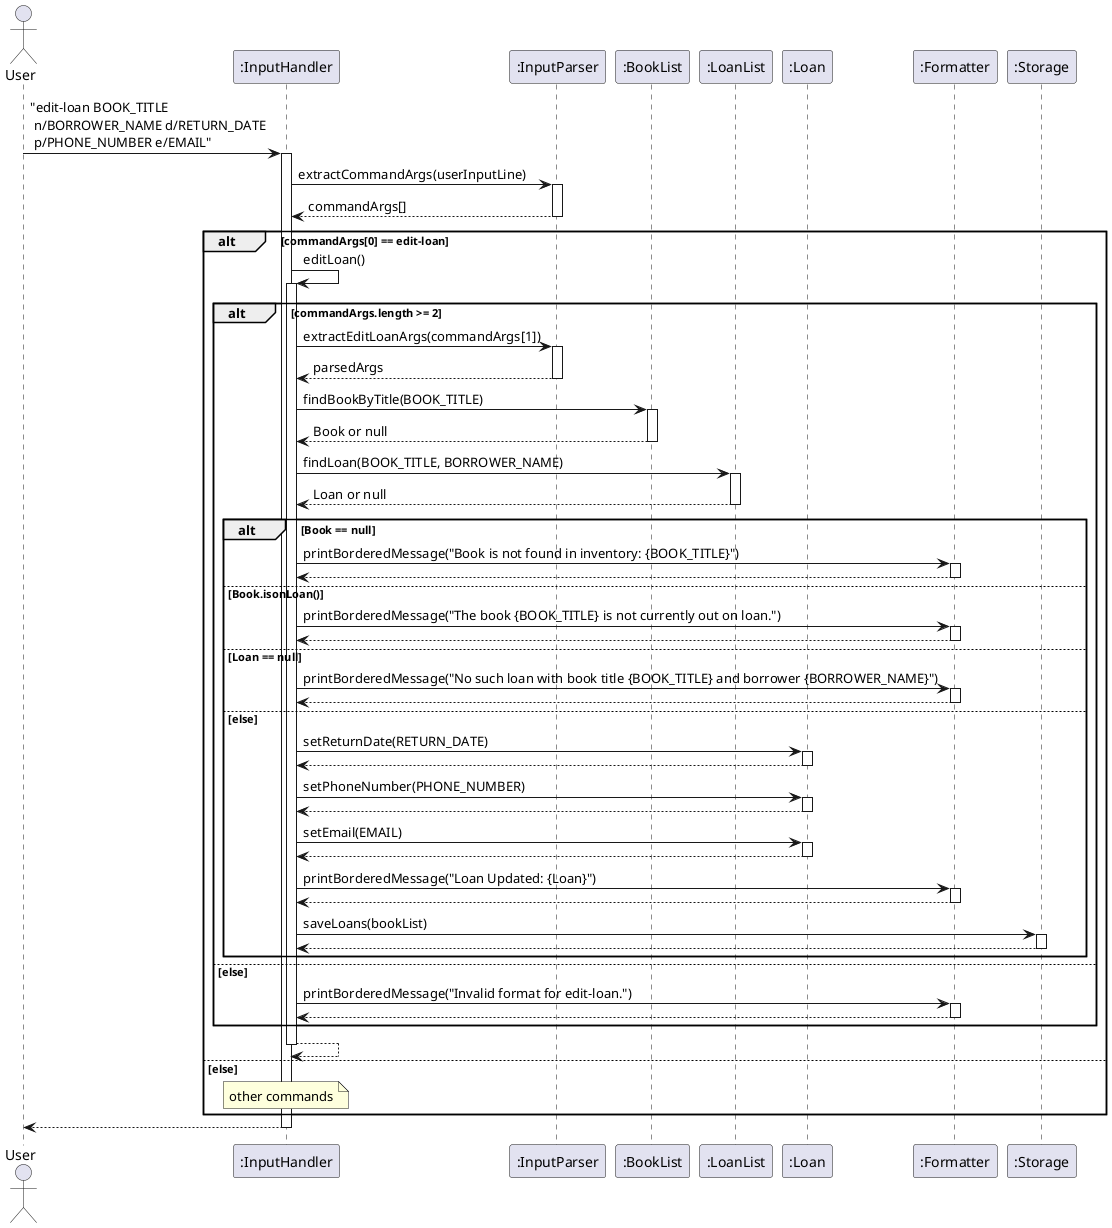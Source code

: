 @startuml
actor User
participant InputHandler as ":InputHandler"
participant InputParser as ":InputParser"
participant BookList as ":BookList"
participant LoanList as ":LoanList"
participant Loan as ":Loan"
participant Formatter as ":Formatter"
participant Storage as ":Storage"

User -> InputHandler: "edit-loan BOOK_TITLE \n n/BORROWER_NAME d/RETURN_DATE \n p/PHONE_NUMBER e/EMAIL"
activate InputHandler

InputHandler -> InputParser: extractCommandArgs(userInputLine)
activate InputParser

InputParser --> InputHandler: commandArgs[]
deactivate InputParser

alt commandArgs[0] == edit-loan
    InputHandler -> InputHandler : editLoan()
    activate InputHandler

alt commandArgs.length >= 2
    InputHandler -> InputParser: extractEditLoanArgs(commandArgs[1])
    activate InputParser

    InputParser --> InputHandler: parsedArgs
    deactivate InputParser

    InputHandler -> BookList: findBookByTitle(BOOK_TITLE)
    activate BookList

    BookList --> InputHandler: Book or null
    deactivate BookList

    InputHandler -> LoanList: findLoan(BOOK_TITLE, BORROWER_NAME)
    activate LoanList

    LoanList --> InputHandler: Loan or null
    deactivate LoanList

    alt Book == null
        InputHandler -> Formatter: printBorderedMessage("Book is not found in inventory: {BOOK_TITLE}")
        activate Formatter
        Formatter --> InputHandler
        deactivate Formatter
    
    else Book.isonLoan()
        InputHandler -> Formatter: printBorderedMessage("The book {BOOK_TITLE} is not currently out on loan.")
        activate Formatter
        Formatter --> InputHandler
        deactivate Formatter
    
    else Loan == null
        InputHandler -> Formatter: printBorderedMessage("No such loan with book title {BOOK_TITLE} and borrower {BORROWER_NAME}")
        activate Formatter
        Formatter --> InputHandler
        deactivate Formatter

    else else
        InputHandler -> Loan : setReturnDate(RETURN_DATE)
        activate Loan
        Loan --> InputHandler
        deactivate Loan

        InputHandler -> Loan : setPhoneNumber(PHONE_NUMBER)
        activate Loan
        Loan --> InputHandler
        deactivate Loan

        InputHandler -> Loan : setEmail(EMAIL)
        activate Loan
        Loan --> InputHandler
        deactivate Loan        

        InputHandler -> Formatter: printBorderedMessage("Loan Updated: {Loan}")
        activate Formatter
        Formatter --> InputHandler
        deactivate Formatter

        InputHandler -> Storage: saveLoans(bookList)
        activate Storage
        Storage --> InputHandler
        deactivate Storage

    end

    else else
        InputHandler -> Formatter: printBorderedMessage("Invalid format for edit-loan.")
        activate Formatter
        Formatter --> InputHandler
        deactivate Formatter
    end

InputHandler --> InputHandler
deactivate InputHandler

else else
    note over InputHandler : other commands
end


InputHandler --> User
deactivate InputHandler
@enduml